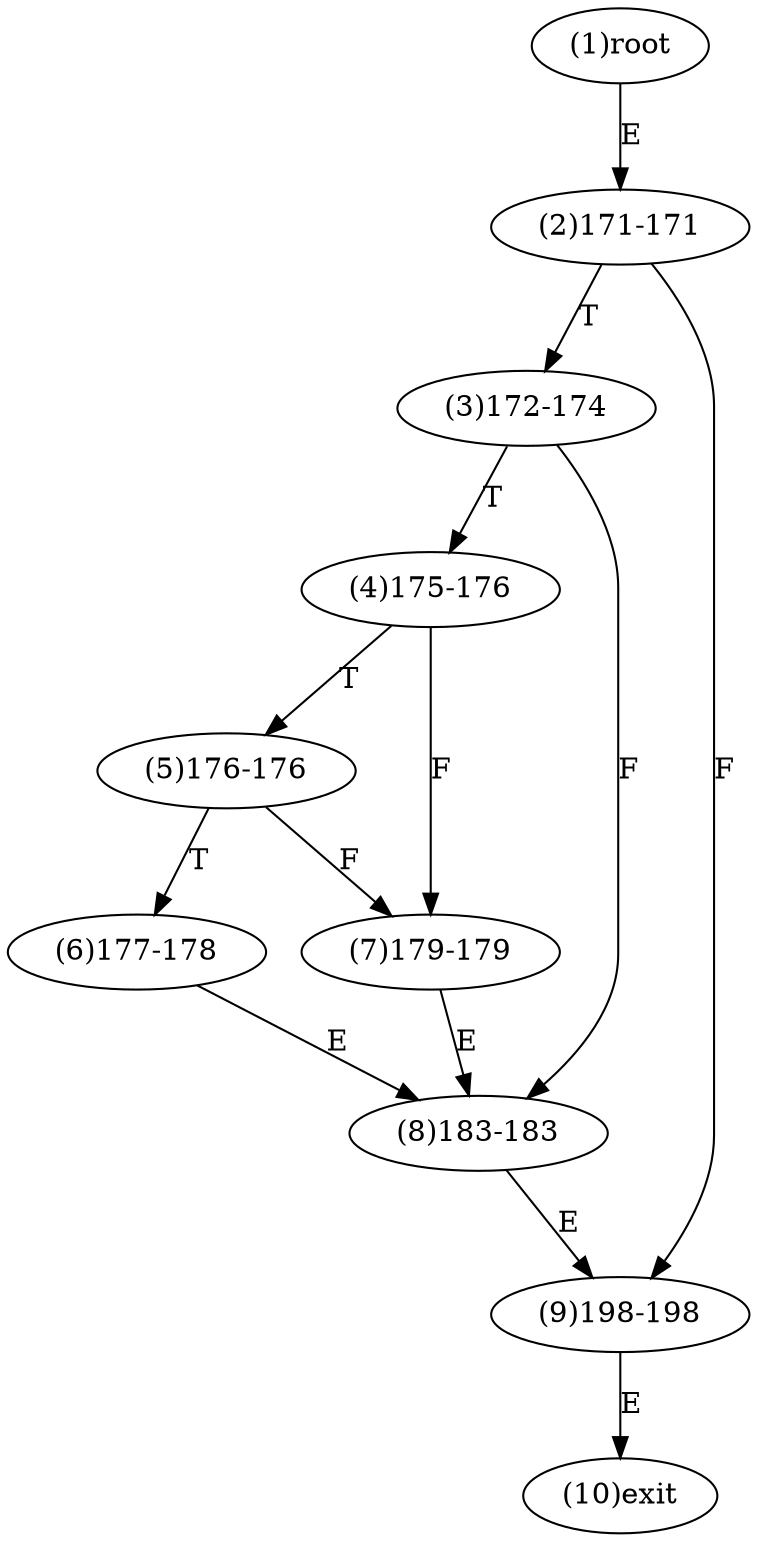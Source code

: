 digraph "" { 
1[ label="(1)root"];
2[ label="(2)171-171"];
3[ label="(3)172-174"];
4[ label="(4)175-176"];
5[ label="(5)176-176"];
6[ label="(6)177-178"];
7[ label="(7)179-179"];
8[ label="(8)183-183"];
9[ label="(9)198-198"];
10[ label="(10)exit"];
1->2[ label="E"];
2->9[ label="F"];
2->3[ label="T"];
3->8[ label="F"];
3->4[ label="T"];
4->7[ label="F"];
4->5[ label="T"];
5->7[ label="F"];
5->6[ label="T"];
6->8[ label="E"];
7->8[ label="E"];
8->9[ label="E"];
9->10[ label="E"];
}